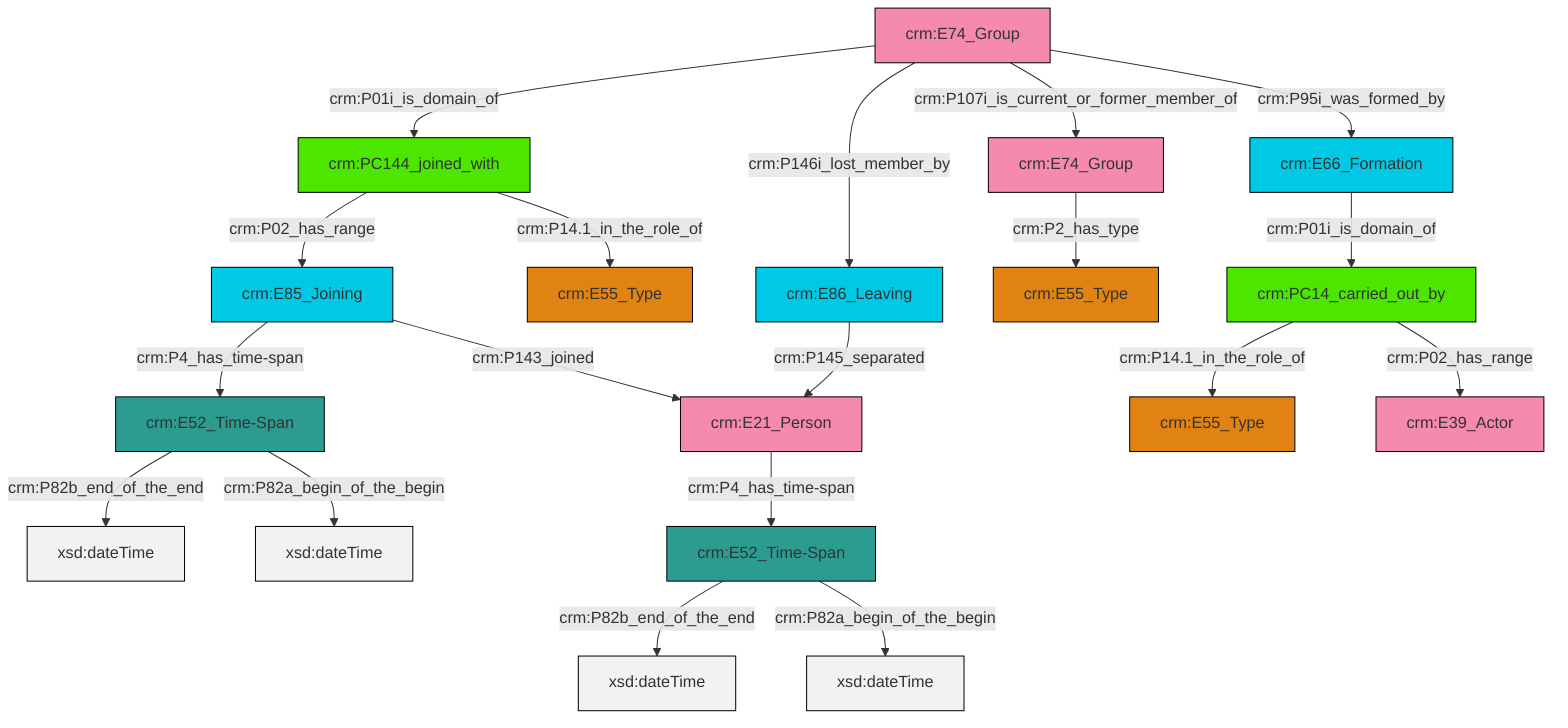 graph TD
classDef Literal fill:#f2f2f2,stroke:#000000;
classDef CRM_Entity fill:#FFFFFF,stroke:#000000;
classDef Temporal_Entity fill:#00C9E6, stroke:#000000;
classDef Type fill:#E18312, stroke:#000000;
classDef Time-Span fill:#2C9C91, stroke:#000000;
classDef Appellation fill:#FFEB7F, stroke:#000000;
classDef Place fill:#008836, stroke:#000000;
classDef Persistent_Item fill:#B266B2, stroke:#000000;
classDef Conceptual_Object fill:#FFD700, stroke:#000000;
classDef Physical_Thing fill:#D2B48C, stroke:#000000;
classDef Actor fill:#f58aad, stroke:#000000;
classDef PC_Classes fill:#4ce600, stroke:#000000;
classDef Multi fill:#cccccc,stroke:#000000;

2["crm:E52_Time-Span"]:::Time-Span -->|crm:P82b_end_of_the_end| 3[xsd:dateTime]:::Literal
4["crm:E74_Group"]:::Actor -->|crm:P01i_is_domain_of| 0["crm:PC144_joined_with"]:::PC_Classes
5["crm:E66_Formation"]:::Temporal_Entity -->|crm:P01i_is_domain_of| 6["crm:PC14_carried_out_by"]:::PC_Classes
6["crm:PC14_carried_out_by"]:::PC_Classes -->|crm:P14.1_in_the_role_of| 7["crm:E55_Type"]:::Type
12["crm:E86_Leaving"]:::Temporal_Entity -->|crm:P145_separated| 13["crm:E21_Person"]:::Actor
2["crm:E52_Time-Span"]:::Time-Span -->|crm:P82a_begin_of_the_begin| 14[xsd:dateTime]:::Literal
0["crm:PC144_joined_with"]:::PC_Classes -->|crm:P02_has_range| 16["crm:E85_Joining"]:::Temporal_Entity
16["crm:E85_Joining"]:::Temporal_Entity -->|crm:P4_has_time-span| 19["crm:E52_Time-Span"]:::Time-Span
19["crm:E52_Time-Span"]:::Time-Span -->|crm:P82b_end_of_the_end| 20[xsd:dateTime]:::Literal
4["crm:E74_Group"]:::Actor -->|crm:P146i_lost_member_by| 12["crm:E86_Leaving"]:::Temporal_Entity
19["crm:E52_Time-Span"]:::Time-Span -->|crm:P82a_begin_of_the_begin| 21[xsd:dateTime]:::Literal
0["crm:PC144_joined_with"]:::PC_Classes -->|crm:P14.1_in_the_role_of| 10["crm:E55_Type"]:::Type
6["crm:PC14_carried_out_by"]:::PC_Classes -->|crm:P02_has_range| 23["crm:E39_Actor"]:::Actor
4["crm:E74_Group"]:::Actor -->|crm:P107i_is_current_or_former_member_of| 29["crm:E74_Group"]:::Actor
4["crm:E74_Group"]:::Actor -->|crm:P95i_was_formed_by| 5["crm:E66_Formation"]:::Temporal_Entity
29["crm:E74_Group"]:::Actor -->|crm:P2_has_type| 26["crm:E55_Type"]:::Type
16["crm:E85_Joining"]:::Temporal_Entity -->|crm:P143_joined| 13["crm:E21_Person"]:::Actor
13["crm:E21_Person"]:::Actor -->|crm:P4_has_time-span| 2["crm:E52_Time-Span"]:::Time-Span